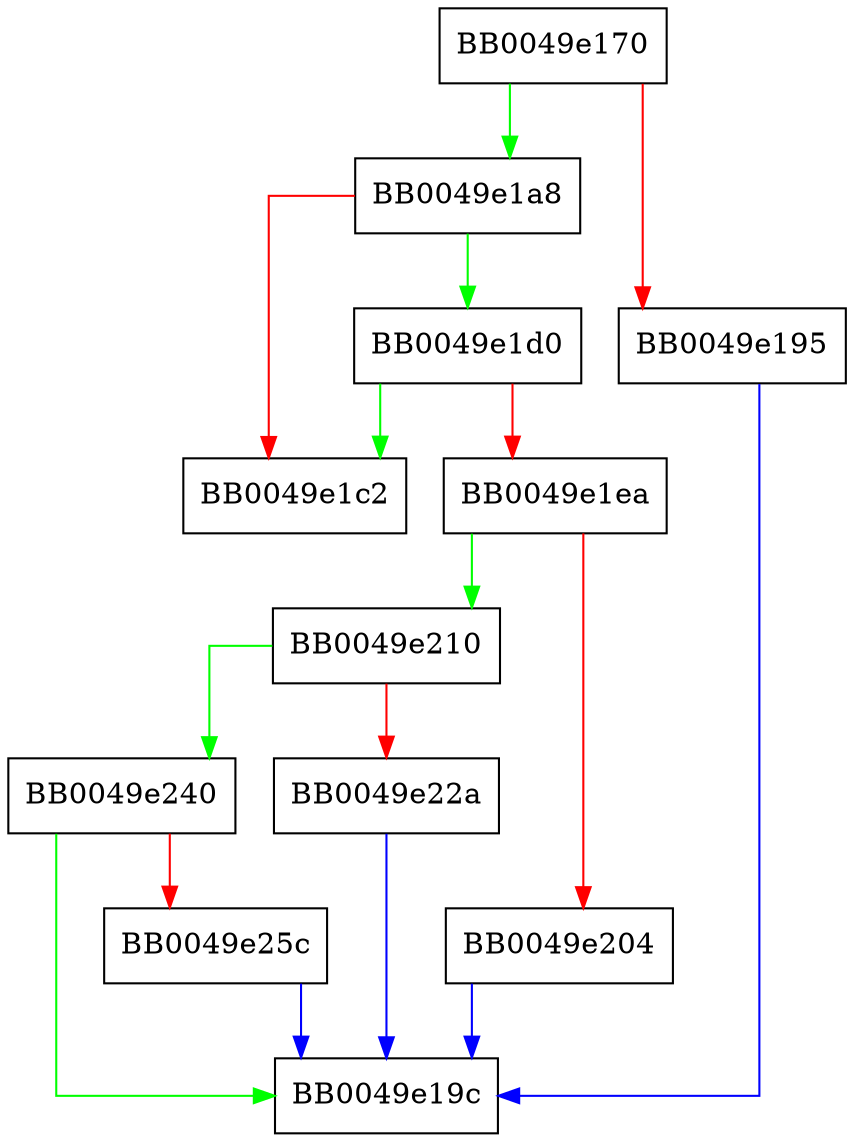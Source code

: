 digraph get_sigorhash {
  node [shape="box"];
  graph [splines=ortho];
  BB0049e170 -> BB0049e1a8 [color="green"];
  BB0049e170 -> BB0049e195 [color="red"];
  BB0049e195 -> BB0049e19c [color="blue"];
  BB0049e1a8 -> BB0049e1d0 [color="green"];
  BB0049e1a8 -> BB0049e1c2 [color="red"];
  BB0049e1d0 -> BB0049e1c2 [color="green"];
  BB0049e1d0 -> BB0049e1ea [color="red"];
  BB0049e1ea -> BB0049e210 [color="green"];
  BB0049e1ea -> BB0049e204 [color="red"];
  BB0049e204 -> BB0049e19c [color="blue"];
  BB0049e210 -> BB0049e240 [color="green"];
  BB0049e210 -> BB0049e22a [color="red"];
  BB0049e22a -> BB0049e19c [color="blue"];
  BB0049e240 -> BB0049e19c [color="green"];
  BB0049e240 -> BB0049e25c [color="red"];
  BB0049e25c -> BB0049e19c [color="blue"];
}